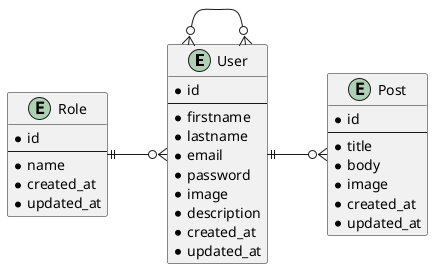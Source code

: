 @startuml erd

left to right direction

entity "User" as user {
  * id
  --
  * firstname
  * lastname
  * email
  * password
  * image
  * description
  * created_at
  * updated_at
}

entity "Post" as post {
  * id
  --
  * title
  * body
  * image
  * created_at
  * updated_at
}

entity "Role" as role {
  * id
  --
  * name
  * created_at
  * updated_at
}

user ||--o{ post
user }o--o{ user
role ||--o{ user

@enduml